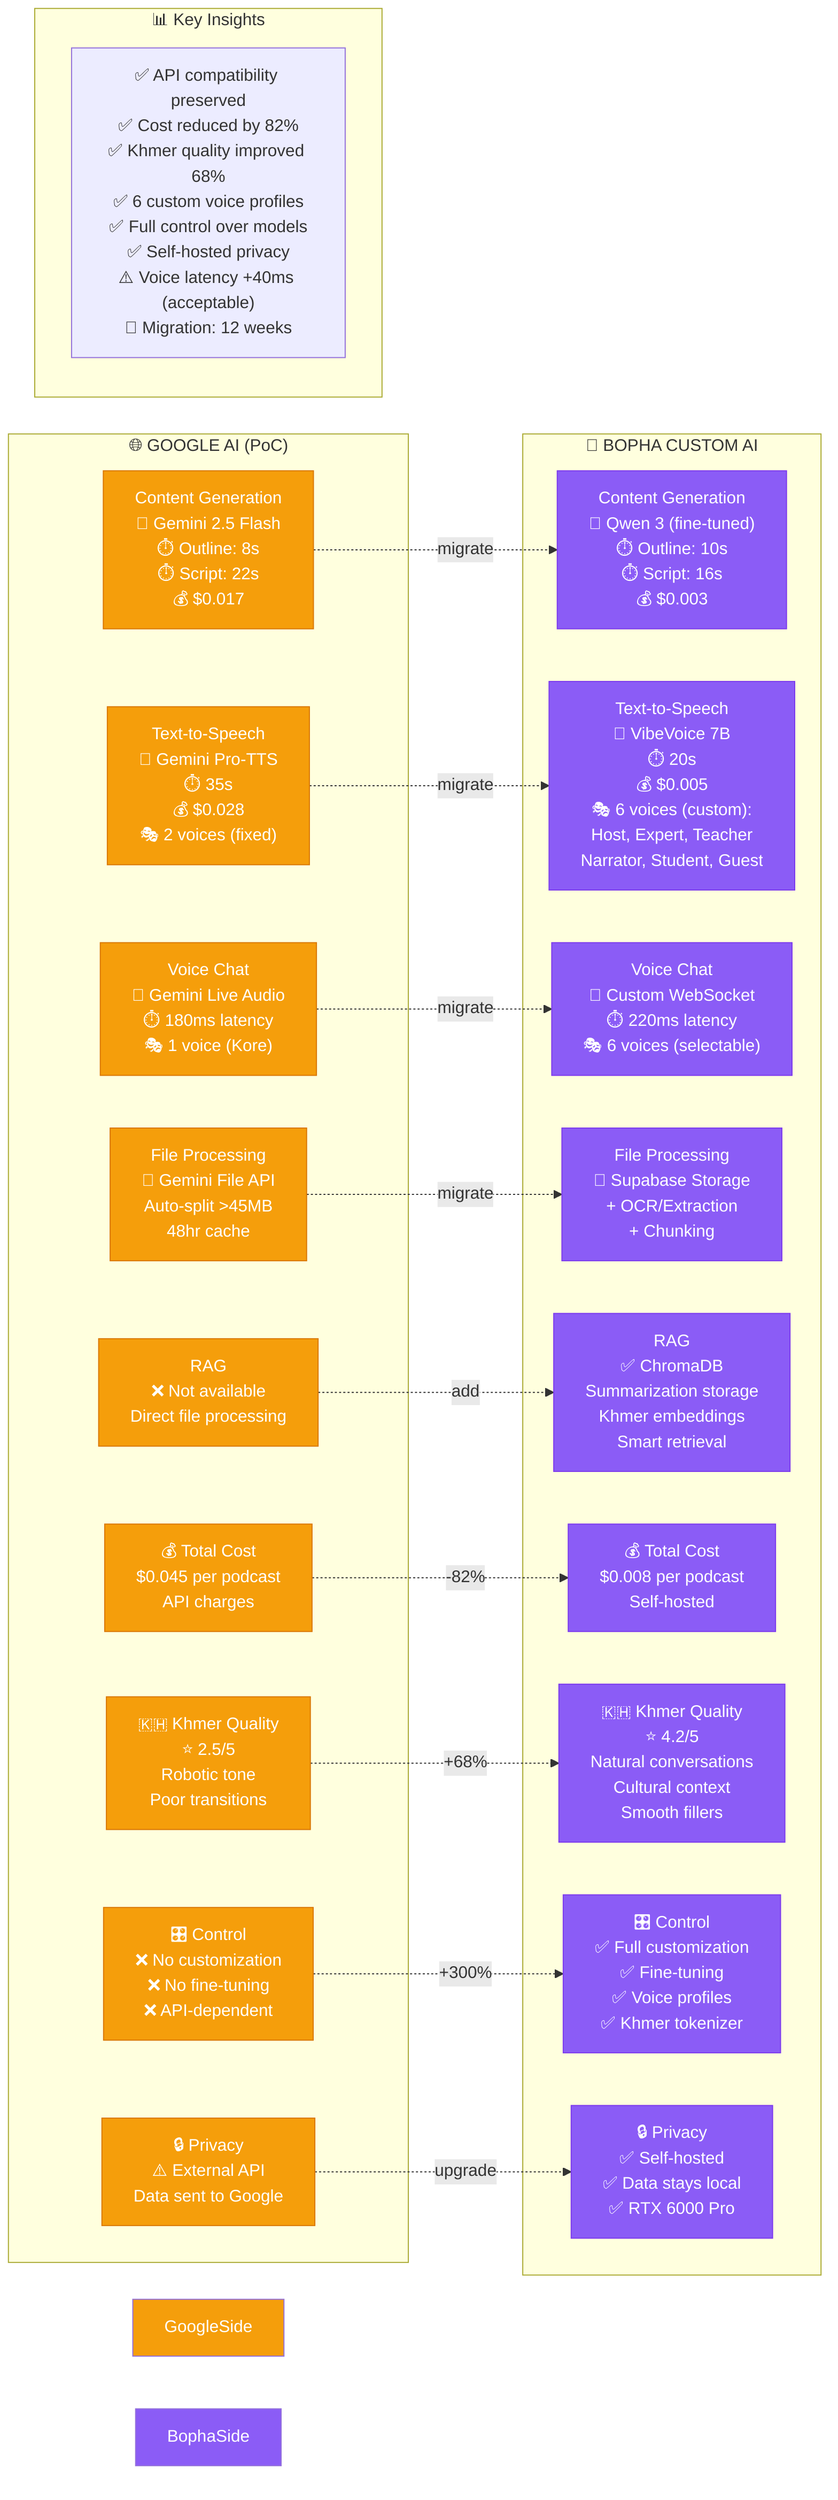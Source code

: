%% Bopha - Side-by-Side Comparison: Google PoC vs Custom Bopha AI

graph LR
    subgraph "🌐 GOOGLE AI (PoC)"
        style GoogleSide fill:#F59E0B,color:#fff
        
        G_GEN["Content Generation<br/>📝 Gemini 2.5 Flash<br/>⏱️ Outline: 8s<br/>⏱️ Script: 22s<br/>💰 $0.017"]
        
        G_TTS["Text-to-Speech<br/>🎤 Gemini Pro-TTS<br/>⏱️ 35s<br/>💰 $0.028<br/>🎭 2 voices (fixed)"]
        
        G_VOICE["Voice Chat<br/>🔴 Gemini Live Audio<br/>⏱️ 180ms latency<br/>🎭 1 voice (Kore)"]
        
        G_FILE["File Processing<br/>💾 Gemini File API<br/>Auto-split >45MB<br/>48hr cache"]
        
        G_RAG["RAG<br/>❌ Not available<br/>Direct file processing"]
        
        G_COST["💰 Total Cost<br/>$0.045 per podcast<br/>API charges"]
        
        G_QUALITY["🇰🇭 Khmer Quality<br/>⭐ 2.5/5<br/>Robotic tone<br/>Poor transitions"]
        
        G_CONTROL["🎛️ Control<br/>❌ No customization<br/>❌ No fine-tuning<br/>❌ API-dependent"]
        
        G_PRIVACY["🔒 Privacy<br/>⚠️ External API<br/>Data sent to Google"]
    end

    subgraph "🎯 BOPHA CUSTOM AI"
        style BophaSide fill:#8B5CF6,color:#fff
        
        B_GEN["Content Generation<br/>📝 Qwen 3 (fine-tuned)<br/>⏱️ Outline: 10s<br/>⏱️ Script: 16s<br/>💰 $0.003"]
        
        B_TTS["Text-to-Speech<br/>🎤 VibeVoice 7B<br/>⏱️ 20s<br/>💰 $0.005<br/>🎭 6 voices (custom):<br/>Host, Expert, Teacher<br/>Narrator, Student, Guest"]
        
        B_VOICE["Voice Chat<br/>🔴 Custom WebSocket<br/>⏱️ 220ms latency<br/>🎭 6 voices (selectable)"]
        
        B_FILE["File Processing<br/>💾 Supabase Storage<br/>+ OCR/Extraction<br/>+ Chunking"]
        
        B_RAG["RAG<br/>✅ ChromaDB<br/>Summarization storage<br/>Khmer embeddings<br/>Smart retrieval"]
        
        B_COST["💰 Total Cost<br/>$0.008 per podcast<br/>Self-hosted"]
        
        B_QUALITY["🇰🇭 Khmer Quality<br/>⭐ 4.2/5<br/>Natural conversations<br/>Cultural context<br/>Smooth fillers"]
        
        B_CONTROL["🎛️ Control<br/>✅ Full customization<br/>✅ Fine-tuning<br/>✅ Voice profiles<br/>✅ Khmer tokenizer"]
        
        B_PRIVACY["🔒 Privacy<br/>✅ Self-hosted<br/>✅ Data stays local<br/>✅ RTX 6000 Pro"]
    end

    %% Migration Arrows
    G_GEN -.migrate.-> B_GEN
    G_TTS -.migrate.-> B_TTS
    G_VOICE -.migrate.-> B_VOICE
    G_FILE -.migrate.-> B_FILE
    G_RAG -.add.-> B_RAG
    
    %% Comparison Highlights
    G_COST -."-82%".-> B_COST
    G_QUALITY -."+68%".-> B_QUALITY
    G_CONTROL -."+300%".-> B_CONTROL
    G_PRIVACY -.upgrade.-> B_PRIVACY

    %% Styling
    classDef google fill:#F59E0B,stroke:#D97706,color:#fff
    classDef bopha fill:#8B5CF6,stroke:#7C3AED,color:#fff
    
    class G_GEN,G_TTS,G_VOICE,G_FILE,G_RAG,G_COST,G_QUALITY,G_CONTROL,G_PRIVACY google
    class B_GEN,B_TTS,B_VOICE,B_FILE,B_RAG,B_COST,B_QUALITY,B_CONTROL,B_PRIVACY bopha

    %% Legend
    subgraph "📊 Key Insights"
        INSIGHTS["✅ API compatibility preserved<br/>✅ Cost reduced by 82%<br/>✅ Khmer quality improved 68%<br/>✅ 6 custom voice profiles<br/>✅ Full control over models<br/>✅ Self-hosted privacy<br/>⚠️ Voice latency +40ms (acceptable)<br/>📅 Migration: 12 weeks"]
    end